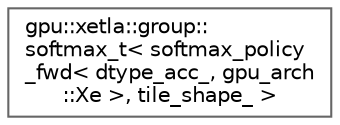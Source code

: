 digraph "Graphical Class Hierarchy"
{
 // LATEX_PDF_SIZE
  bgcolor="transparent";
  edge [fontname=Helvetica,fontsize=10,labelfontname=Helvetica,labelfontsize=10];
  node [fontname=Helvetica,fontsize=10,shape=box,height=0.2,width=0.4];
  rankdir="LR";
  Node0 [id="Node000000",label="gpu::xetla::group::\lsoftmax_t\< softmax_policy\l_fwd\< dtype_acc_, gpu_arch\l::Xe \>, tile_shape_ \>",height=0.2,width=0.4,color="grey40", fillcolor="white", style="filled",URL="$classgpu_1_1xetla_1_1group_1_1softmax__t_3_01softmax__policy__fwd_3_01dtype__acc___00_01gpu__arc90582f6f8cb5a09b900a35996a4b06fd.html",tooltip=" "];
}
